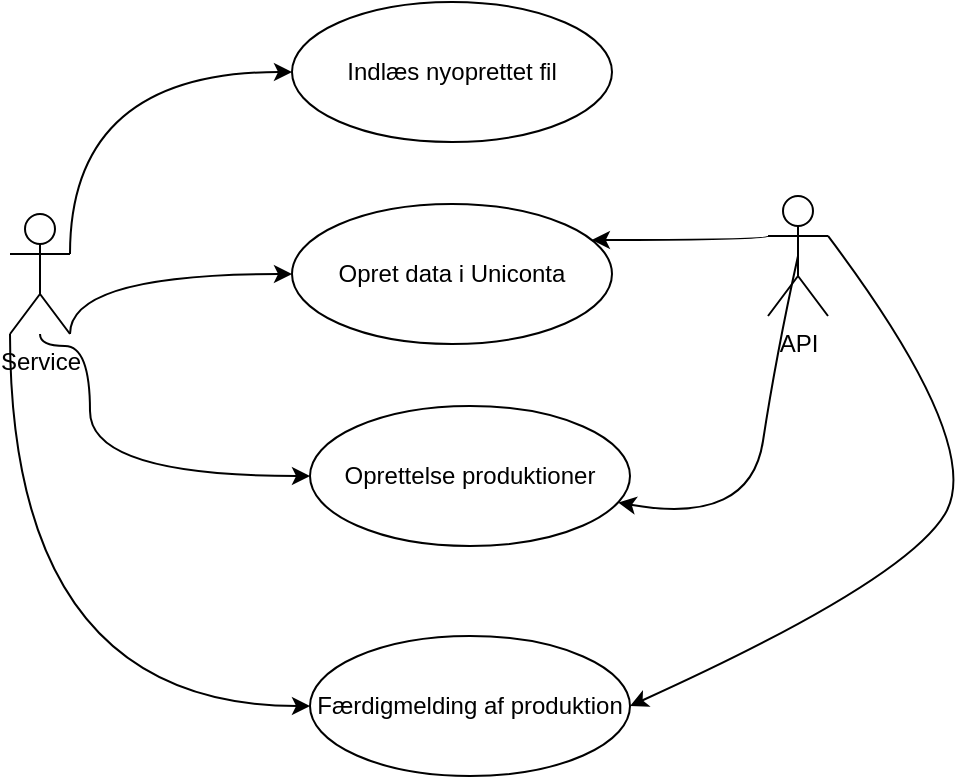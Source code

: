 <mxfile version="22.1.2" type="device">
  <diagram name="Side-1" id="BO_5RoC0ojUpTDFhDE9B">
    <mxGraphModel dx="978" dy="571" grid="0" gridSize="10" guides="1" tooltips="1" connect="1" arrows="1" fold="1" page="1" pageScale="1" pageWidth="827" pageHeight="1169" math="0" shadow="0">
      <root>
        <mxCell id="0" />
        <mxCell id="1" parent="0" />
        <mxCell id="g8DAFA-bPcIzJrC8VRfz-3" style="edgeStyle=orthogonalEdgeStyle;rounded=0;orthogonalLoop=1;jettySize=auto;html=1;curved=1;" edge="1" parent="1" source="8IVEodV8M-MjpKdYuxe2-1" target="8IVEodV8M-MjpKdYuxe2-25">
          <mxGeometry relative="1" as="geometry">
            <Array as="points">
              <mxPoint x="200" y="650" />
              <mxPoint x="225" y="650" />
              <mxPoint x="225" y="715" />
            </Array>
          </mxGeometry>
        </mxCell>
        <mxCell id="g8DAFA-bPcIzJrC8VRfz-4" style="edgeStyle=orthogonalEdgeStyle;rounded=0;orthogonalLoop=1;jettySize=auto;html=1;curved=1;" edge="1" parent="1" source="8IVEodV8M-MjpKdYuxe2-1" target="8IVEodV8M-MjpKdYuxe2-26">
          <mxGeometry relative="1" as="geometry">
            <Array as="points">
              <mxPoint x="185" y="830" />
            </Array>
          </mxGeometry>
        </mxCell>
        <mxCell id="8IVEodV8M-MjpKdYuxe2-1" value="Service" style="shape=umlActor;verticalLabelPosition=bottom;verticalAlign=top;html=1;outlineConnect=0;" parent="1" vertex="1">
          <mxGeometry x="185" y="584" width="30" height="60" as="geometry" />
        </mxCell>
        <mxCell id="8IVEodV8M-MjpKdYuxe2-2" value="API" style="shape=umlActor;verticalLabelPosition=bottom;verticalAlign=top;html=1;outlineConnect=0;" parent="1" vertex="1">
          <mxGeometry x="564" y="575" width="30" height="60" as="geometry" />
        </mxCell>
        <mxCell id="8IVEodV8M-MjpKdYuxe2-4" value="Indlæs nyoprettet fil" style="ellipse;whiteSpace=wrap;html=1;" parent="1" vertex="1">
          <mxGeometry x="326" y="478" width="160" height="70" as="geometry" />
        </mxCell>
        <mxCell id="8IVEodV8M-MjpKdYuxe2-7" value="" style="endArrow=classic;html=1;rounded=0;edgeStyle=orthogonalEdgeStyle;exitX=1;exitY=0.333;exitDx=0;exitDy=0;exitPerimeter=0;curved=1;" parent="1" source="8IVEodV8M-MjpKdYuxe2-1" target="8IVEodV8M-MjpKdYuxe2-4" edge="1">
          <mxGeometry width="50" height="50" relative="1" as="geometry">
            <mxPoint x="95" as="sourcePoint" />
            <mxPoint x="307.04" y="458.98" as="targetPoint" />
            <Array as="points">
              <mxPoint x="215" y="513" />
            </Array>
          </mxGeometry>
        </mxCell>
        <mxCell id="8IVEodV8M-MjpKdYuxe2-11" value="Opret data i Uniconta" style="ellipse;whiteSpace=wrap;html=1;" parent="1" vertex="1">
          <mxGeometry x="326" y="579" width="160" height="70" as="geometry" />
        </mxCell>
        <mxCell id="8IVEodV8M-MjpKdYuxe2-25" value="Oprettelse produktioner&lt;span id=&quot;docs-internal-guid-f7d9dfb9-7fff-8295-e9e1-6fcb5b5b0312&quot;&gt;&lt;/span&gt;" style="ellipse;whiteSpace=wrap;html=1;" parent="1" vertex="1">
          <mxGeometry x="335" y="680" width="160" height="70" as="geometry" />
        </mxCell>
        <mxCell id="8IVEodV8M-MjpKdYuxe2-26" value="Færdigmelding af produktion" style="ellipse;whiteSpace=wrap;html=1;" parent="1" vertex="1">
          <mxGeometry x="335" y="795" width="160" height="70" as="geometry" />
        </mxCell>
        <mxCell id="8IVEodV8M-MjpKdYuxe2-32" value="" style="curved=1;endArrow=classic;html=1;rounded=0;exitX=0.5;exitY=0.5;exitDx=0;exitDy=0;exitPerimeter=0;" parent="1" source="8IVEodV8M-MjpKdYuxe2-2" target="8IVEodV8M-MjpKdYuxe2-25" edge="1">
          <mxGeometry width="50" height="50" relative="1" as="geometry">
            <mxPoint x="640" y="760" as="sourcePoint" />
            <mxPoint x="555" y="790" as="targetPoint" />
            <Array as="points">
              <mxPoint x="568" y="655" />
              <mxPoint x="555" y="740" />
            </Array>
          </mxGeometry>
        </mxCell>
        <mxCell id="8IVEodV8M-MjpKdYuxe2-33" value="" style="curved=1;endArrow=classic;html=1;rounded=0;entryX=1;entryY=0.5;entryDx=0;entryDy=0;exitX=1;exitY=0.333;exitDx=0;exitDy=0;exitPerimeter=0;" parent="1" source="8IVEodV8M-MjpKdYuxe2-2" target="8IVEodV8M-MjpKdYuxe2-26" edge="1">
          <mxGeometry width="50" height="50" relative="1" as="geometry">
            <mxPoint x="625" y="767.143" as="sourcePoint" />
            <mxPoint x="535" y="860" as="targetPoint" />
            <Array as="points">
              <mxPoint x="673" y="700" />
              <mxPoint x="632" y="768" />
            </Array>
          </mxGeometry>
        </mxCell>
        <mxCell id="g8DAFA-bPcIzJrC8VRfz-1" value="" style="endArrow=classic;html=1;rounded=0;edgeStyle=orthogonalEdgeStyle;exitX=1;exitY=1;exitDx=0;exitDy=0;exitPerimeter=0;curved=1;entryX=0;entryY=0.5;entryDx=0;entryDy=0;" edge="1" parent="1" source="8IVEodV8M-MjpKdYuxe2-1" target="8IVEodV8M-MjpKdYuxe2-11">
          <mxGeometry width="50" height="50" relative="1" as="geometry">
            <mxPoint x="225" y="472" as="sourcePoint" />
            <mxPoint x="336" y="523" as="targetPoint" />
            <Array as="points">
              <mxPoint x="215" y="614" />
            </Array>
          </mxGeometry>
        </mxCell>
        <mxCell id="g8DAFA-bPcIzJrC8VRfz-2" value="" style="endArrow=classic;html=1;rounded=0;exitX=0;exitY=0.333;exitDx=0;exitDy=0;exitPerimeter=0;edgeStyle=orthogonalEdgeStyle;curved=1;" edge="1" parent="1" source="8IVEodV8M-MjpKdYuxe2-2" target="8IVEodV8M-MjpKdYuxe2-11">
          <mxGeometry width="50" height="50" relative="1" as="geometry">
            <mxPoint x="582" y="591" as="sourcePoint" />
            <mxPoint x="496" y="523" as="targetPoint" />
            <Array as="points">
              <mxPoint x="564" y="597" />
            </Array>
          </mxGeometry>
        </mxCell>
      </root>
    </mxGraphModel>
  </diagram>
</mxfile>
